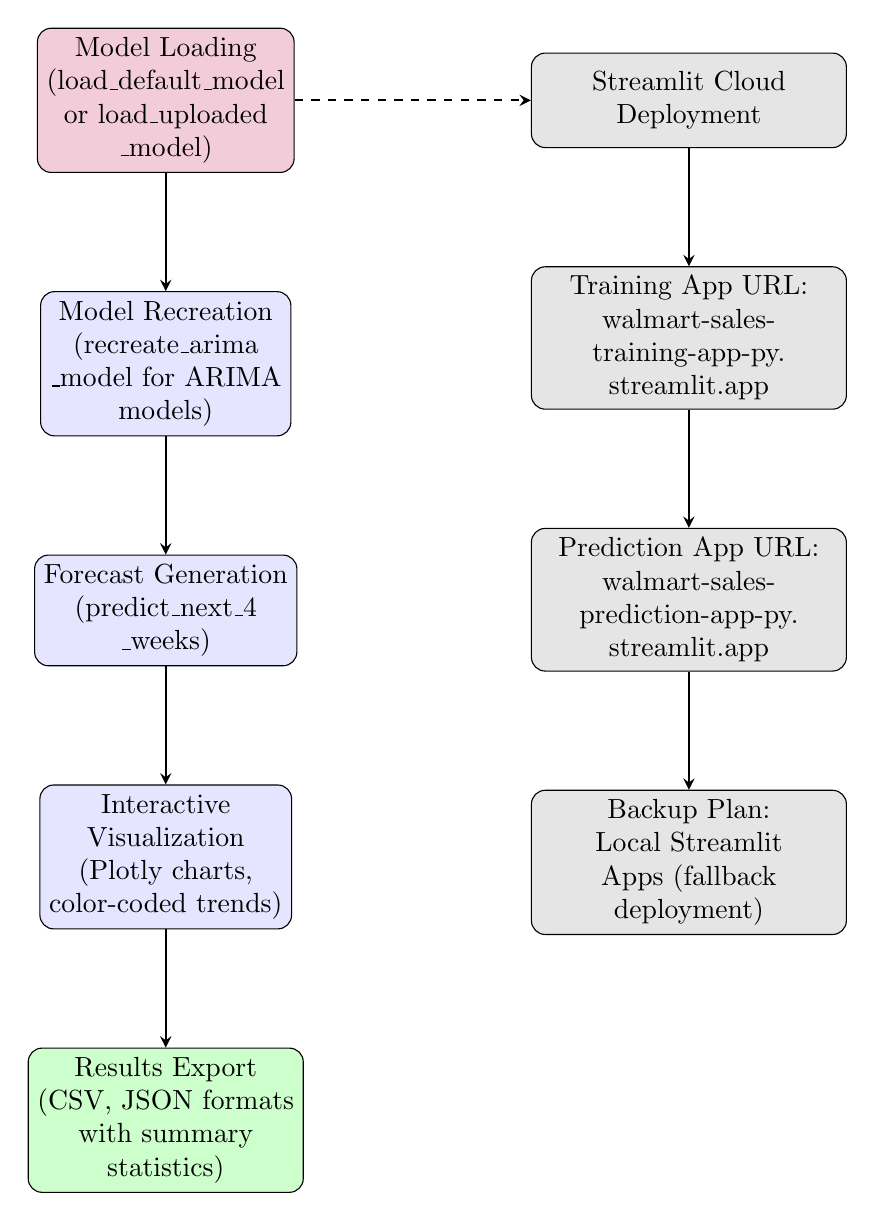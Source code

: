 \begin{tikzpicture}[
    node distance=1.5cm and 2cm,
    box/.style={rectangle, draw, rounded corners=5pt, minimum width=3cm, minimum height=1cm, align=center, fill=blue!10},
    modelbox/.style={rectangle, draw, rounded corners=5pt, minimum width=3cm, minimum height=1cm, align=center, fill=purple!20},
    outputbox/.style={rectangle, draw, rounded corners=5pt, minimum width=3cm, minimum height=1cm, align=center, fill=green!20},
    cloudbox/.style={rectangle, draw, rounded corners=5pt, minimum width=4cm, minimum height=1.2cm, align=center, fill=gray!20},
    arrow/.style={->, >=stealth, thick}
]

% Model Loading
\node[modelbox] (loading) {Model Loading\\(load\_default\_model\\or load\_uploaded\\\_model)};

% Model Recreation
\node[box, below=of loading] (recreation) {Model Recreation\\(recreate\_arima\\\_model for ARIMA\\models)};

% Forecast Generation
\node[box, below=of recreation] (forecast) {Forecast Generation\\(predict\_next\_4\\\_weeks)};

% Interactive Visualization
\node[box, below=of forecast] (visualization) {Interactive\\Visualization\\(Plotly charts,\\color-coded trends)};

% Results Export
\node[outputbox, below=of visualization] (export) {Results Export\\(CSV, JSON formats\\with summary\\statistics)};

% Live Deployment (side branch)
\node[cloudbox, right=3cm of loading] (streamlit) {Streamlit Cloud\\Deployment};

\node[cloudbox, below=of streamlit] (training_url) {Training App URL:\\walmart-sales-\\training-app-py.\\streamlit.app};

\node[cloudbox, below=of training_url] (prediction_url) {Prediction App URL:\\walmart-sales-\\prediction-app-py.\\streamlit.app};

\node[cloudbox, below=of prediction_url] (backup) {Backup Plan:\\Local Streamlit\\Apps (fallback\\deployment)};

% Main flow arrows
\draw[arrow] (loading) -- (recreation);
\draw[arrow] (recreation) -- (forecast);
\draw[arrow] (forecast) -- (visualization);
\draw[arrow] (visualization) -- (export);

% Deployment flow arrows
\draw[arrow] (streamlit) -- (training_url);
\draw[arrow] (training_url) -- (prediction_url);
\draw[arrow] (prediction_url) -- (backup);

% Connection from main flow to deployment
\draw[arrow, dashed] (loading) -- (streamlit);

\end{tikzpicture}